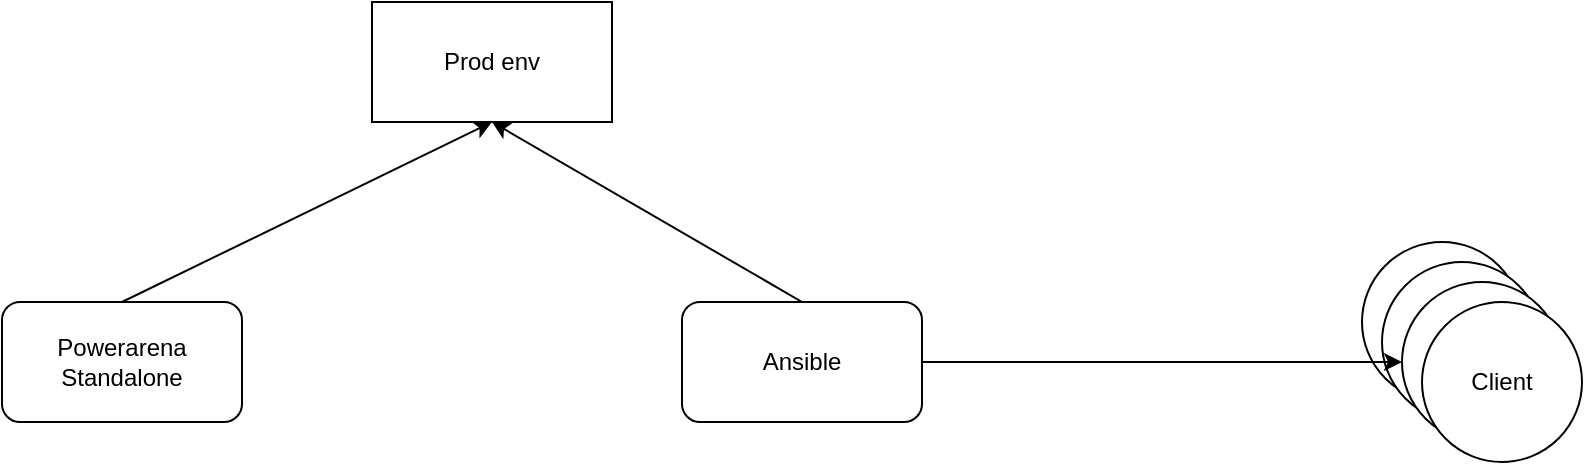 <mxfile version="18.1.3" type="github">
  <diagram id="Pyuc4MkIqyapO2htJeJZ" name="Page-1">
    <mxGraphModel dx="1209" dy="717" grid="1" gridSize="10" guides="1" tooltips="1" connect="1" arrows="1" fold="1" page="1" pageScale="1" pageWidth="850" pageHeight="1100" math="0" shadow="0">
      <root>
        <mxCell id="0" />
        <mxCell id="1" parent="0" />
        <mxCell id="1sVfToDeM2gLL0yp65pP-1" value="Powerarena Standalone" style="rounded=1;whiteSpace=wrap;html=1;" vertex="1" parent="1">
          <mxGeometry x="240" y="360" width="120" height="60" as="geometry" />
        </mxCell>
        <mxCell id="1sVfToDeM2gLL0yp65pP-2" value="Ansible" style="rounded=1;whiteSpace=wrap;html=1;" vertex="1" parent="1">
          <mxGeometry x="580" y="360" width="120" height="60" as="geometry" />
        </mxCell>
        <mxCell id="1sVfToDeM2gLL0yp65pP-3" value="" style="endArrow=classic;html=1;rounded=0;exitX=0.5;exitY=0;exitDx=0;exitDy=0;entryX=0.5;entryY=1;entryDx=0;entryDy=0;" edge="1" parent="1" source="1sVfToDeM2gLL0yp65pP-2" target="1sVfToDeM2gLL0yp65pP-5">
          <mxGeometry width="50" height="50" relative="1" as="geometry">
            <mxPoint x="400" y="390" as="sourcePoint" />
            <mxPoint x="930" y="350" as="targetPoint" />
          </mxGeometry>
        </mxCell>
        <mxCell id="1sVfToDeM2gLL0yp65pP-4" value="" style="endArrow=classic;html=1;rounded=0;exitX=0.5;exitY=0;exitDx=0;exitDy=0;entryX=0.5;entryY=1;entryDx=0;entryDy=0;" edge="1" parent="1" source="1sVfToDeM2gLL0yp65pP-1" target="1sVfToDeM2gLL0yp65pP-5">
          <mxGeometry width="50" height="50" relative="1" as="geometry">
            <mxPoint x="400" y="390" as="sourcePoint" />
            <mxPoint x="600" y="240" as="targetPoint" />
          </mxGeometry>
        </mxCell>
        <mxCell id="1sVfToDeM2gLL0yp65pP-5" value="Prod env" style="rounded=0;whiteSpace=wrap;html=1;" vertex="1" parent="1">
          <mxGeometry x="425" y="210" width="120" height="60" as="geometry" />
        </mxCell>
        <mxCell id="1sVfToDeM2gLL0yp65pP-10" value="" style="group" vertex="1" connectable="0" parent="1">
          <mxGeometry x="920" y="330" width="110" height="110" as="geometry" />
        </mxCell>
        <mxCell id="1sVfToDeM2gLL0yp65pP-6" value="" style="ellipse;whiteSpace=wrap;html=1;aspect=fixed;gradientColor=none;" vertex="1" parent="1sVfToDeM2gLL0yp65pP-10">
          <mxGeometry width="80" height="80" as="geometry" />
        </mxCell>
        <mxCell id="1sVfToDeM2gLL0yp65pP-7" value="" style="ellipse;whiteSpace=wrap;html=1;aspect=fixed;gradientColor=none;" vertex="1" parent="1sVfToDeM2gLL0yp65pP-10">
          <mxGeometry x="10" y="10" width="80" height="80" as="geometry" />
        </mxCell>
        <mxCell id="1sVfToDeM2gLL0yp65pP-8" value="" style="ellipse;whiteSpace=wrap;html=1;aspect=fixed;gradientColor=none;" vertex="1" parent="1sVfToDeM2gLL0yp65pP-10">
          <mxGeometry x="20" y="20" width="80" height="80" as="geometry" />
        </mxCell>
        <mxCell id="1sVfToDeM2gLL0yp65pP-9" value="Client" style="ellipse;whiteSpace=wrap;html=1;aspect=fixed;gradientColor=none;" vertex="1" parent="1sVfToDeM2gLL0yp65pP-10">
          <mxGeometry x="30" y="30" width="80" height="80" as="geometry" />
        </mxCell>
        <mxCell id="1sVfToDeM2gLL0yp65pP-11" value="" style="endArrow=classic;html=1;rounded=0;exitX=1;exitY=0.5;exitDx=0;exitDy=0;entryX=0;entryY=0.5;entryDx=0;entryDy=0;" edge="1" parent="1" source="1sVfToDeM2gLL0yp65pP-2" target="1sVfToDeM2gLL0yp65pP-8">
          <mxGeometry width="50" height="50" relative="1" as="geometry">
            <mxPoint x="400" y="390" as="sourcePoint" />
            <mxPoint x="450" y="340" as="targetPoint" />
          </mxGeometry>
        </mxCell>
      </root>
    </mxGraphModel>
  </diagram>
</mxfile>
